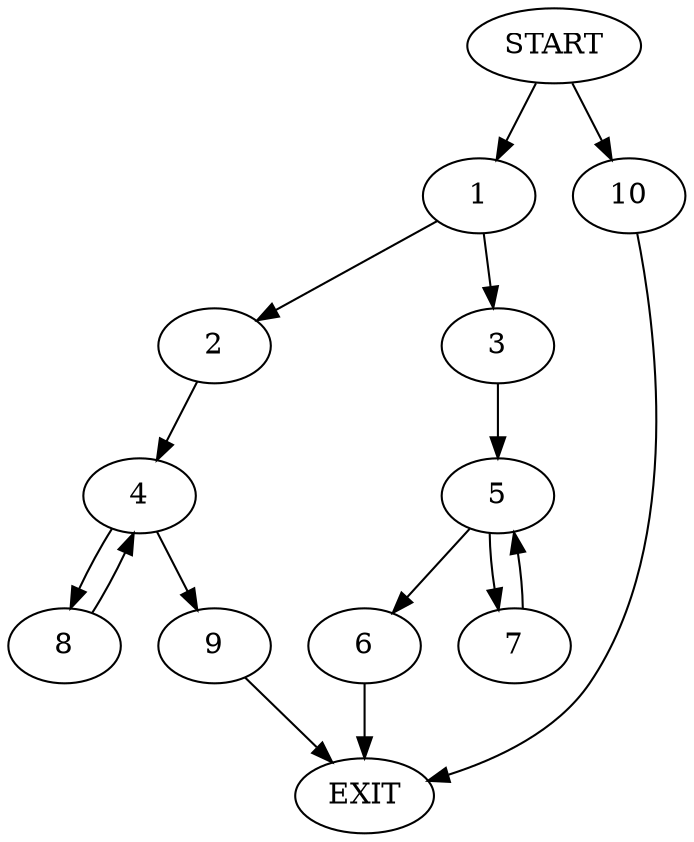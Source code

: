 digraph {
0 [label="START"]
11 [label="EXIT"]
0 -> 1
1 -> 2
1 -> 3
2 -> 4
3 -> 5
5 -> 6
5 -> 7
6 -> 11
7 -> 5
4 -> 8
4 -> 9
9 -> 11
8 -> 4
0 -> 10
10 -> 11
}
